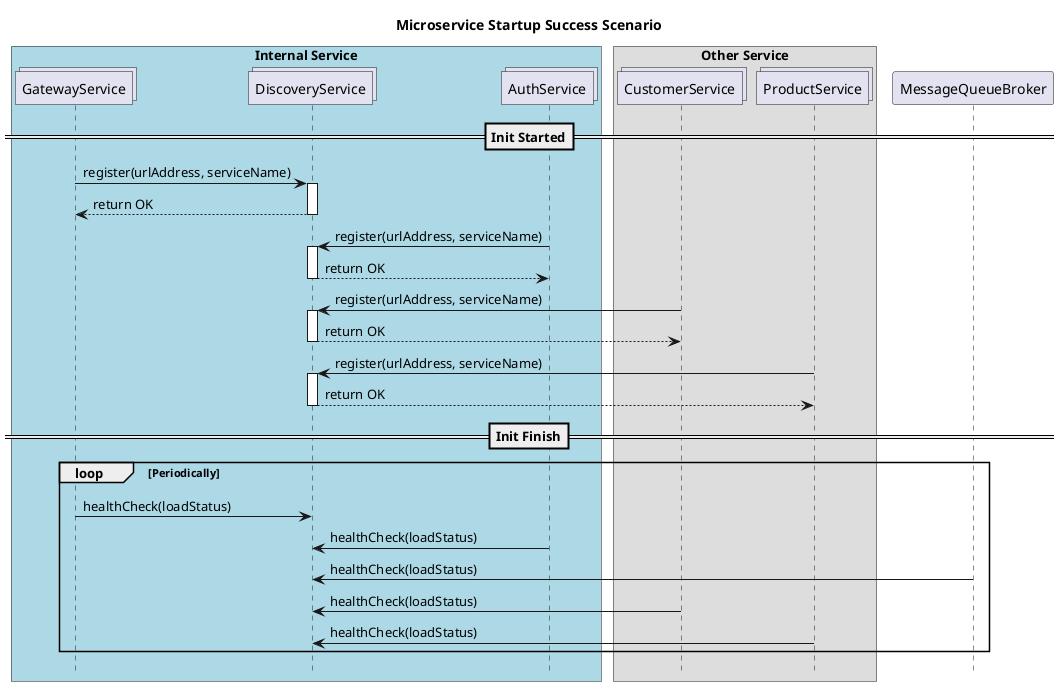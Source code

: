 @startuml StartupScenario
!pragma teoz true

title "Microservice Startup Success Scenario"
hide footbox
box "Internal Service" #LightBlue
collections GatewayService
collections DiscoveryService
collections AuthService
end box

box "Other Service"
collections CustomerService
collections ProductService
end box


==Init Started==
GatewayService -> DiscoveryService ++ : register(urlAddress, serviceName)
return return OK 
 AuthService -> DiscoveryService ++ : register(urlAddress, serviceName)
return return OK
 CustomerService -> DiscoveryService ++ : register(urlAddress, serviceName)
return return OK 
 ProductService -> DiscoveryService ++ : register(urlAddress, serviceName)
DiscoveryService --> ProductService -- : return OK 
==Init Finish==

loop Periodically
GatewayService -> DiscoveryService : healthCheck(loadStatus)
AuthService -> DiscoveryService : healthCheck(loadStatus)
MessageQueueBroker -> DiscoveryService : healthCheck(loadStatus)
CustomerService -> DiscoveryService : healthCheck(loadStatus)
ProductService -> DiscoveryService : healthCheck(loadStatus)
end


@enduml